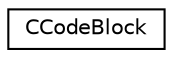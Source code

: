 digraph "Graphical Class Hierarchy"
{
  edge [fontname="Helvetica",fontsize="10",labelfontname="Helvetica",labelfontsize="10"];
  node [fontname="Helvetica",fontsize="10",shape=record];
  rankdir="LR";
  Node0 [label="CCodeBlock",height=0.2,width=0.4,color="black", fillcolor="white", style="filled",URL="$classCCodeBlock.html",tooltip="code block "];
}
